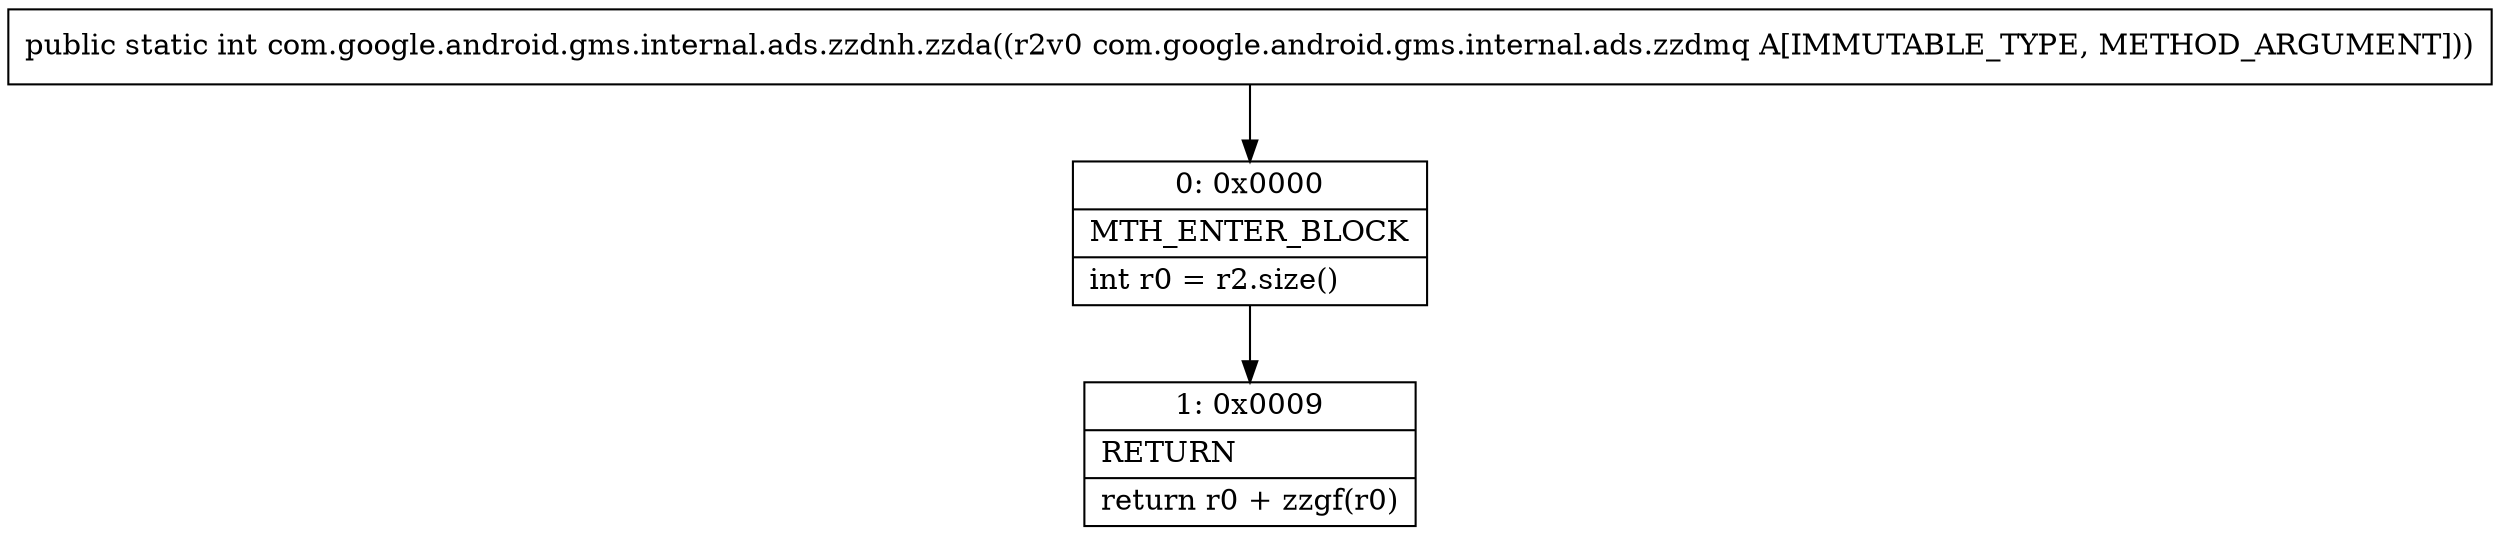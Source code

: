 digraph "CFG forcom.google.android.gms.internal.ads.zzdnh.zzda(Lcom\/google\/android\/gms\/internal\/ads\/zzdmq;)I" {
Node_0 [shape=record,label="{0\:\ 0x0000|MTH_ENTER_BLOCK\l|int r0 = r2.size()\l}"];
Node_1 [shape=record,label="{1\:\ 0x0009|RETURN\l|return r0 + zzgf(r0)\l}"];
MethodNode[shape=record,label="{public static int com.google.android.gms.internal.ads.zzdnh.zzda((r2v0 com.google.android.gms.internal.ads.zzdmq A[IMMUTABLE_TYPE, METHOD_ARGUMENT])) }"];
MethodNode -> Node_0;
Node_0 -> Node_1;
}

